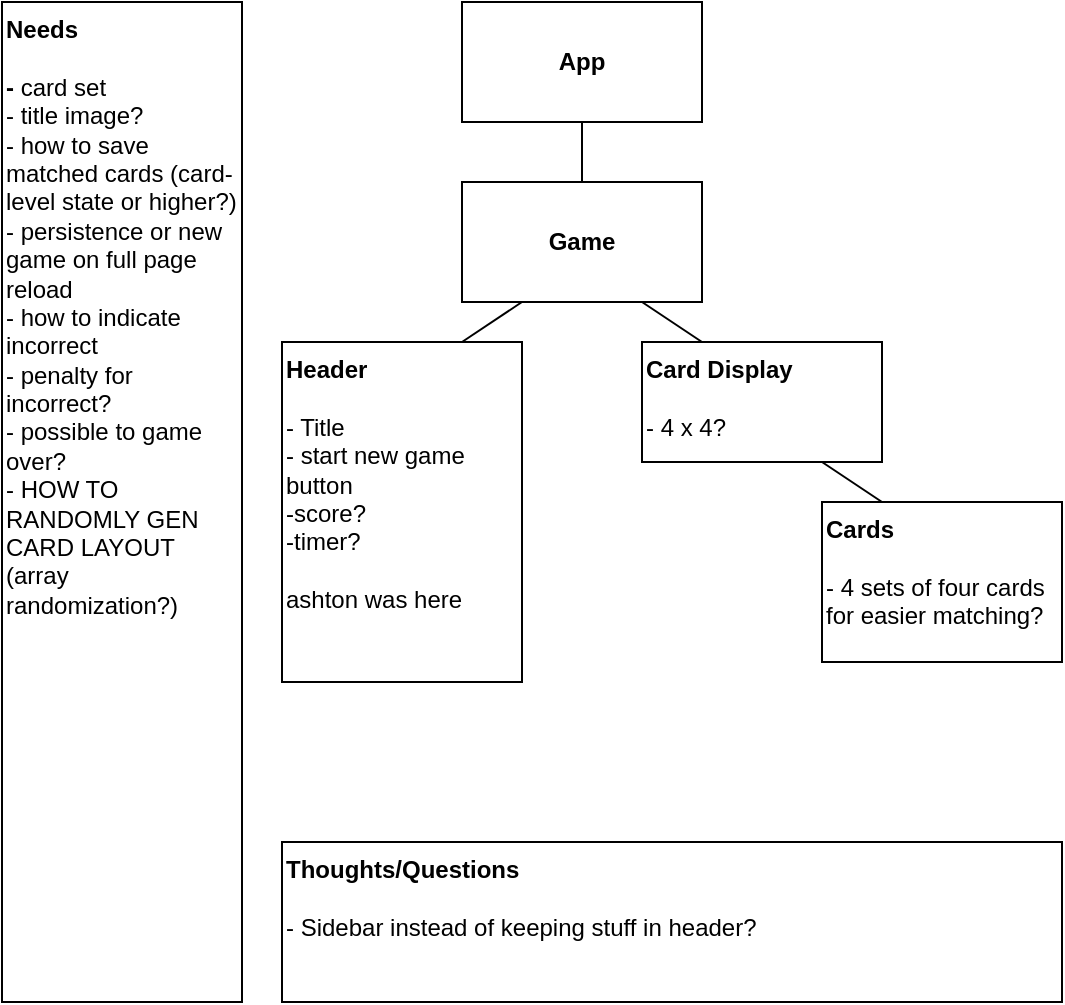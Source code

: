 <mxfile version="20.4.0" type="github" pages="3"><diagram id="ORDFwmXIXseVwWkwiaNf" name="React Tree"><mxGraphModel dx="786" dy="1042" grid="1" gridSize="10" guides="1" tooltips="1" connect="1" arrows="1" fold="1" page="1" pageScale="1" pageWidth="850" pageHeight="1100" math="0" shadow="0"><root><mxCell id="0"/><mxCell id="1" parent="0"/><mxCell id="QshrlUQndgBQl6B-oCbw-1" value="&lt;b&gt;Game&lt;/b&gt;" style="rounded=0;whiteSpace=wrap;html=1;" parent="1" vertex="1"><mxGeometry x="260" y="120" width="120" height="60" as="geometry"/></mxCell><mxCell id="QshrlUQndgBQl6B-oCbw-2" value="&lt;b&gt;Header&lt;/b&gt;&lt;br&gt;&lt;br&gt;- Title&lt;br&gt;- start new game button&lt;br&gt;-score?&lt;br&gt;-timer?&lt;br&gt;" style="rounded=0;whiteSpace=wrap;html=1;align=left;verticalAlign=top;" parent="1" vertex="1"><mxGeometry x="170" y="200" width="120" height="170" as="geometry"/></mxCell><mxCell id="QshrlUQndgBQl6B-oCbw-3" value="Card Display&lt;br&gt;&lt;br&gt;&lt;span style=&quot;font-weight: normal;&quot;&gt;- 4 x 4?&lt;/span&gt;" style="rounded=0;whiteSpace=wrap;html=1;verticalAlign=top;align=left;fontStyle=1" parent="1" vertex="1"><mxGeometry x="350" y="200" width="120" height="60" as="geometry"/></mxCell><mxCell id="QshrlUQndgBQl6B-oCbw-4" value="Cards&lt;br&gt;&lt;br&gt;&lt;span style=&quot;font-weight: normal;&quot;&gt;- 4 sets of four cards for easier matching?&lt;/span&gt;" style="rounded=0;whiteSpace=wrap;html=1;fontStyle=1;align=left;verticalAlign=top;" parent="1" vertex="1"><mxGeometry x="440" y="280" width="120" height="80" as="geometry"/></mxCell><mxCell id="QshrlUQndgBQl6B-oCbw-5" value="&lt;b&gt;Needs&lt;br&gt;&lt;br&gt;- &lt;/b&gt;card set&lt;br&gt;- title image?&lt;br&gt;- how to save&amp;nbsp; &amp;nbsp; &amp;nbsp; matched cards (card-level state or higher?)&lt;br&gt;- persistence or new game on full page reload" style="rounded=0;whiteSpace=wrap;html=1;align=left;verticalAlign=top;" parent="1" vertex="1"><mxGeometry x="30" y="200" width="120" height="330" as="geometry"/></mxCell><mxCell id="QshrlUQndgBQl6B-oCbw-6" value="" style="endArrow=none;html=1;rounded=0;entryX=0.25;entryY=1;entryDx=0;entryDy=0;exitX=0.75;exitY=0;exitDx=0;exitDy=0;" parent="1" source="QshrlUQndgBQl6B-oCbw-2" target="QshrlUQndgBQl6B-oCbw-1" edge="1"><mxGeometry width="50" height="50" relative="1" as="geometry"><mxPoint x="300" y="390" as="sourcePoint"/><mxPoint x="350" y="340" as="targetPoint"/></mxGeometry></mxCell><mxCell id="QshrlUQndgBQl6B-oCbw-7" value="" style="endArrow=none;html=1;rounded=0;entryX=0.75;entryY=1;entryDx=0;entryDy=0;exitX=0.25;exitY=0;exitDx=0;exitDy=0;" parent="1" source="QshrlUQndgBQl6B-oCbw-3" target="QshrlUQndgBQl6B-oCbw-1" edge="1"><mxGeometry width="50" height="50" relative="1" as="geometry"><mxPoint x="300" y="390" as="sourcePoint"/><mxPoint x="350" y="340" as="targetPoint"/></mxGeometry></mxCell><mxCell id="QshrlUQndgBQl6B-oCbw-8" value="" style="endArrow=none;html=1;rounded=0;entryX=0.75;entryY=1;entryDx=0;entryDy=0;exitX=0.25;exitY=0;exitDx=0;exitDy=0;" parent="1" source="QshrlUQndgBQl6B-oCbw-4" target="QshrlUQndgBQl6B-oCbw-3" edge="1"><mxGeometry width="50" height="50" relative="1" as="geometry"><mxPoint x="300" y="390" as="sourcePoint"/><mxPoint x="350" y="340" as="targetPoint"/></mxGeometry></mxCell><mxCell id="QshrlUQndgBQl6B-oCbw-9" value="&lt;b style=&quot;text-align: center;&quot;&gt;Thoughts/Questions&lt;/b&gt;&lt;br style=&quot;text-align: center;&quot;&gt;&lt;br style=&quot;text-align: center;&quot;&gt;&lt;span style=&quot;text-align: center;&quot;&gt;- Sidebar instead of keeping stuff in header?&lt;/span&gt;" style="rounded=0;whiteSpace=wrap;html=1;align=left;verticalAlign=top;" parent="1" vertex="1"><mxGeometry x="170" y="450" width="390" height="80" as="geometry"/></mxCell><mxCell id="QshrlUQndgBQl6B-oCbw-10" value="&lt;b&gt;Needs&lt;br&gt;&lt;br&gt;- &lt;/b&gt;card set&lt;br&gt;- title image?&lt;br&gt;- how to save&amp;nbsp; &amp;nbsp; &amp;nbsp; matched cards (card-level state or higher?)&lt;br&gt;- persistence or new game on full page reload&lt;br&gt;- how to indicate incorrect&lt;br&gt;- penalty for incorrect?&lt;br&gt;- possible to game over?&lt;br&gt;- HOW TO RANDOMLY GEN CARD LAYOUT (array randomization?)" style="rounded=0;whiteSpace=wrap;html=1;align=left;verticalAlign=top;" parent="1" vertex="1"><mxGeometry x="30" y="30" width="120" height="500" as="geometry"/></mxCell><mxCell id="QshrlUQndgBQl6B-oCbw-11" value="&lt;b&gt;Header&lt;/b&gt;&lt;br&gt;&lt;br&gt;- Title&lt;br&gt;- start new game button&lt;br&gt;-score?&lt;br&gt;&lt;div&gt;-timer?&lt;/div&gt;&lt;div&gt;&lt;br&gt;&lt;/div&gt;&lt;div&gt;ashton was here&lt;br&gt;&lt;/div&gt;" style="rounded=0;whiteSpace=wrap;html=1;align=left;verticalAlign=top;" parent="1" vertex="1"><mxGeometry x="170" y="200" width="120" height="170" as="geometry"/></mxCell><mxCell id="QshrlUQndgBQl6B-oCbw-12" value="Card Display&lt;br&gt;&lt;br&gt;&lt;span style=&quot;font-weight: normal;&quot;&gt;- 4 x 4?&lt;/span&gt;" style="rounded=0;whiteSpace=wrap;html=1;verticalAlign=top;align=left;fontStyle=1" parent="1" vertex="1"><mxGeometry x="350" y="200" width="120" height="60" as="geometry"/></mxCell><mxCell id="QshrlUQndgBQl6B-oCbw-13" value="Cards&lt;br&gt;&lt;br&gt;&lt;span style=&quot;font-weight: normal;&quot;&gt;- 4 sets of four cards for easier matching?&lt;/span&gt;" style="rounded=0;whiteSpace=wrap;html=1;fontStyle=1;align=left;verticalAlign=top;" parent="1" vertex="1"><mxGeometry x="440" y="280" width="120" height="80" as="geometry"/></mxCell><mxCell id="QshrlUQndgBQl6B-oCbw-14" value="App" style="rounded=0;whiteSpace=wrap;html=1;fontStyle=1" parent="1" vertex="1"><mxGeometry x="260" y="30" width="120" height="60" as="geometry"/></mxCell><mxCell id="QshrlUQndgBQl6B-oCbw-18" value="" style="endArrow=none;html=1;rounded=0;entryX=0.5;entryY=1;entryDx=0;entryDy=0;exitX=0.5;exitY=0;exitDx=0;exitDy=0;" parent="1" source="QshrlUQndgBQl6B-oCbw-1" target="QshrlUQndgBQl6B-oCbw-14" edge="1"><mxGeometry width="50" height="50" relative="1" as="geometry"><mxPoint x="290" y="300" as="sourcePoint"/><mxPoint x="340" y="250" as="targetPoint"/></mxGeometry></mxCell></root></mxGraphModel></diagram><diagram id="gKh1GBUfkM918t1arkbE" name="With Sidebar"><mxGraphModel dx="609" dy="581" grid="1" gridSize="10" guides="1" tooltips="1" connect="1" arrows="1" fold="1" page="1" pageScale="1" pageWidth="850" pageHeight="1100" math="0" shadow="0"><root><mxCell id="0"/><mxCell id="1" parent="0"/><mxCell id="NPfm01-MCwtwjnp802Ow-2" value="" style="rounded=0;whiteSpace=wrap;html=1;fillColor=#FFF2CC;" vertex="1" parent="1"><mxGeometry x="40" y="40" width="560" height="520" as="geometry"/></mxCell><mxCell id="NPfm01-MCwtwjnp802Ow-3" value="" style="rounded=0;whiteSpace=wrap;html=1;fillColor=#D5E8D4;strokeColor=#000000;" vertex="1" parent="1"><mxGeometry x="170" y="140" width="430" height="420" as="geometry"/></mxCell><mxCell id="NPfm01-MCwtwjnp802Ow-4" value="" style="rounded=0;whiteSpace=wrap;html=1;fillColor=#F5F5F5;fontColor=#333333;strokeColor=#666666;" vertex="1" parent="1"><mxGeometry x="40" y="140" width="130" height="420" as="geometry"/></mxCell><mxCell id="NPfm01-MCwtwjnp802Ow-64" value="" style="rounded=0;whiteSpace=wrap;html=1;fillColor=#990000;" vertex="1" parent="1"><mxGeometry x="485" y="270" width="60" height="70" as="geometry"/></mxCell><mxCell id="NPfm01-MCwtwjnp802Ow-65" value="" style="rounded=0;whiteSpace=wrap;html=1;fillColor=#CCCC00;" vertex="1" parent="1"><mxGeometry x="395" y="360" width="60" height="70" as="geometry"/></mxCell><mxCell id="NPfm01-MCwtwjnp802Ow-66" value="" style="rounded=0;whiteSpace=wrap;html=1;fillColor=#006600;" vertex="1" parent="1"><mxGeometry x="485" y="360" width="60" height="70" as="geometry"/></mxCell><mxCell id="NPfm01-MCwtwjnp802Ow-67" value="" style="rounded=0;whiteSpace=wrap;html=1;fillColor=#CCCC00;" vertex="1" parent="1"><mxGeometry x="215" y="460" width="60" height="70" as="geometry"/></mxCell><mxCell id="NPfm01-MCwtwjnp802Ow-68" value="" style="rounded=0;whiteSpace=wrap;html=1;fillColor=#006600;" vertex="1" parent="1"><mxGeometry x="305" y="460" width="60" height="70" as="geometry"/></mxCell><mxCell id="NPfm01-MCwtwjnp802Ow-69" value="" style="rounded=0;whiteSpace=wrap;html=1;fillColor=#990000;" vertex="1" parent="1"><mxGeometry x="395" y="460" width="60" height="70" as="geometry"/></mxCell><mxCell id="NPfm01-MCwtwjnp802Ow-70" value="" style="rounded=0;whiteSpace=wrap;html=1;fillColor=#990000;" vertex="1" parent="1"><mxGeometry x="485" y="460" width="60" height="70" as="geometry"/></mxCell><mxCell id="NPfm01-MCwtwjnp802Ow-71" value="" style="rounded=0;whiteSpace=wrap;html=1;fillColor=#000099;" vertex="1" parent="1"><mxGeometry x="215" y="360" width="60" height="70" as="geometry"/></mxCell><mxCell id="NPfm01-MCwtwjnp802Ow-72" value="" style="rounded=0;whiteSpace=wrap;html=1;fillColor=#006600;" vertex="1" parent="1"><mxGeometry x="215" y="270" width="60" height="70" as="geometry"/></mxCell><mxCell id="NPfm01-MCwtwjnp802Ow-73" value="" style="rounded=0;whiteSpace=wrap;html=1;fillColor=#990000;" vertex="1" parent="1"><mxGeometry x="215" y="180" width="60" height="70" as="geometry"/></mxCell><mxCell id="NPfm01-MCwtwjnp802Ow-74" value="" style="rounded=0;whiteSpace=wrap;html=1;fillColor=#000099;" vertex="1" parent="1"><mxGeometry x="305" y="180" width="60" height="70" as="geometry"/></mxCell><mxCell id="NPfm01-MCwtwjnp802Ow-75" value="" style="rounded=0;whiteSpace=wrap;html=1;fillColor=#CCCC00;" vertex="1" parent="1"><mxGeometry x="305" y="270" width="60" height="70" as="geometry"/></mxCell><mxCell id="NPfm01-MCwtwjnp802Ow-76" value="" style="rounded=0;whiteSpace=wrap;html=1;fillColor=#000099;" vertex="1" parent="1"><mxGeometry x="305" y="360" width="60" height="70" as="geometry"/></mxCell><mxCell id="NPfm01-MCwtwjnp802Ow-77" value="" style="rounded=0;whiteSpace=wrap;html=1;fillColor=#006600;" vertex="1" parent="1"><mxGeometry x="395" y="270" width="60" height="70" as="geometry"/></mxCell><mxCell id="NPfm01-MCwtwjnp802Ow-78" value="" style="rounded=0;whiteSpace=wrap;html=1;fillColor=#CCCC00;" vertex="1" parent="1"><mxGeometry x="395" y="180" width="60" height="70" as="geometry"/></mxCell><mxCell id="NPfm01-MCwtwjnp802Ow-79" value="" style="rounded=0;whiteSpace=wrap;html=1;fillColor=#000099;" vertex="1" parent="1"><mxGeometry x="485" y="180" width="60" height="70" as="geometry"/></mxCell><mxCell id="NPfm01-MCwtwjnp802Ow-86" value="" style="shape=switch;whiteSpace=wrap;html=1;" vertex="1" parent="1"><mxGeometry x="310" y="275" width="50" height="60" as="geometry"/></mxCell><mxCell id="NPfm01-MCwtwjnp802Ow-87" value="" style="shape=switch;whiteSpace=wrap;html=1;" vertex="1" parent="1"><mxGeometry x="400" y="365" width="50" height="60" as="geometry"/></mxCell><mxCell id="NPfm01-MCwtwjnp802Ow-88" value="" style="shape=switch;whiteSpace=wrap;html=1;" vertex="1" parent="1"><mxGeometry x="400" y="185" width="50" height="60" as="geometry"/></mxCell><mxCell id="NPfm01-MCwtwjnp802Ow-89" value="" style="shape=switch;whiteSpace=wrap;html=1;" vertex="1" parent="1"><mxGeometry x="220" y="465" width="50" height="60" as="geometry"/></mxCell><mxCell id="NPfm01-MCwtwjnp802Ow-90" value="" style="shape=sumEllipse;perimeter=ellipsePerimeter;whiteSpace=wrap;html=1;backgroundOutline=1;" vertex="1" parent="1"><mxGeometry x="222.5" y="280" width="45" height="50" as="geometry"/></mxCell><mxCell id="NPfm01-MCwtwjnp802Ow-91" value="" style="shape=sumEllipse;perimeter=ellipsePerimeter;whiteSpace=wrap;html=1;backgroundOutline=1;" vertex="1" parent="1"><mxGeometry x="403" y="280" width="45" height="50" as="geometry"/></mxCell><mxCell id="NPfm01-MCwtwjnp802Ow-92" value="" style="shape=sumEllipse;perimeter=ellipsePerimeter;whiteSpace=wrap;html=1;backgroundOutline=1;" vertex="1" parent="1"><mxGeometry x="492.5" y="370" width="45" height="50" as="geometry"/></mxCell><mxCell id="NPfm01-MCwtwjnp802Ow-93" value="" style="shape=sumEllipse;perimeter=ellipsePerimeter;whiteSpace=wrap;html=1;backgroundOutline=1;" vertex="1" parent="1"><mxGeometry x="312.5" y="470" width="45" height="50" as="geometry"/></mxCell><mxCell id="NPfm01-MCwtwjnp802Ow-94" value="" style="shape=collate;whiteSpace=wrap;html=1;" vertex="1" parent="1"><mxGeometry x="220" y="370" width="50" height="50" as="geometry"/></mxCell><mxCell id="NPfm01-MCwtwjnp802Ow-95" value="" style="shape=collate;whiteSpace=wrap;html=1;" vertex="1" parent="1"><mxGeometry x="310" y="370" width="50" height="50" as="geometry"/></mxCell><mxCell id="NPfm01-MCwtwjnp802Ow-96" value="" style="shape=collate;whiteSpace=wrap;html=1;" vertex="1" parent="1"><mxGeometry x="490" y="190" width="50" height="50" as="geometry"/></mxCell><mxCell id="NPfm01-MCwtwjnp802Ow-97" value="" style="shape=collate;whiteSpace=wrap;html=1;" vertex="1" parent="1"><mxGeometry x="310" y="190" width="50" height="50" as="geometry"/></mxCell><mxCell id="NPfm01-MCwtwjnp802Ow-101" value="" style="shape=sortShape;perimeter=rhombusPerimeter;whiteSpace=wrap;html=1;" vertex="1" parent="1"><mxGeometry x="220" y="190" width="50" height="50" as="geometry"/></mxCell><mxCell id="NPfm01-MCwtwjnp802Ow-102" value="" style="shape=sortShape;perimeter=rhombusPerimeter;whiteSpace=wrap;html=1;" vertex="1" parent="1"><mxGeometry x="490" y="280" width="50" height="50" as="geometry"/></mxCell><mxCell id="NPfm01-MCwtwjnp802Ow-103" value="" style="shape=sortShape;perimeter=rhombusPerimeter;whiteSpace=wrap;html=1;" vertex="1" parent="1"><mxGeometry x="400" y="470" width="50" height="50" as="geometry"/></mxCell><mxCell id="NPfm01-MCwtwjnp802Ow-104" value="" style="shape=sortShape;perimeter=rhombusPerimeter;whiteSpace=wrap;html=1;" vertex="1" parent="1"><mxGeometry x="490" y="470" width="50" height="50" as="geometry"/></mxCell><mxCell id="NPfm01-MCwtwjnp802Ow-105" value="New Game" style="rounded=0;whiteSpace=wrap;html=1;" vertex="1" parent="1"><mxGeometry x="50" y="160" width="110" height="30" as="geometry"/></mxCell><mxCell id="NPfm01-MCwtwjnp802Ow-106" value="Guesses Remaining:&lt;br&gt;&lt;font style=&quot;font-size: 30px;&quot;&gt;10&lt;/font&gt;&lt;br style=&quot;font-size: 13px;&quot;&gt;" style="rounded=0;whiteSpace=wrap;html=1;strokeColor=#666666;fillColor=#FFFFFF;fontColor=#333333;" vertex="1" parent="1"><mxGeometry x="50" y="205" width="110" height="70" as="geometry"/></mxCell><mxCell id="NPfm01-MCwtwjnp802Ow-107" value="Successful Matches:&lt;br&gt;&lt;span style=&quot;font-size: 30px;&quot;&gt;4&lt;/span&gt;" style="rounded=0;whiteSpace=wrap;html=1;strokeColor=#666666;fillColor=#FFFFFF;fontColor=#333333;" vertex="1" parent="1"><mxGeometry x="50" y="290" width="110" height="70" as="geometry"/></mxCell><mxCell id="fKlzc5rqujV6vxztimOb-1" value="TITLE CARD" style="rounded=0;whiteSpace=wrap;html=1;fontSize=30;strokeColor=default;fontColor=#FFFFFF;labelBackgroundColor=none;fillColor=#000000;" vertex="1" parent="1"><mxGeometry x="140" y="60" width="360" height="60" as="geometry"/></mxCell><mxCell id="AhsB2xiPF0TNpX9iDpG3-1" value="&lt;font style=&quot;font-size: 12px;&quot;&gt;&lt;b&gt;Stretch Goal: &lt;/b&gt;&lt;br&gt;Image that changes depending on how you're doing&lt;/font&gt;" style="rounded=0;whiteSpace=wrap;html=1;fontSize=30;" vertex="1" parent="1"><mxGeometry x="50" y="370" width="110" height="170" as="geometry"/></mxCell></root></mxGraphModel></diagram><diagram name="No Sidebar" id="vOOl92_Kdoa0M2aA8kEr"><mxGraphModel dx="609" dy="581" grid="1" gridSize="10" guides="1" tooltips="1" connect="1" arrows="1" fold="1" page="1" pageScale="1" pageWidth="850" pageHeight="1100" math="0" shadow="0"><root><mxCell id="YV9wMyuCaJbIGXXQ3OPq-0"/><mxCell id="YV9wMyuCaJbIGXXQ3OPq-1" parent="YV9wMyuCaJbIGXXQ3OPq-0"/><mxCell id="YV9wMyuCaJbIGXXQ3OPq-2" value="" style="rounded=0;whiteSpace=wrap;html=1;fillColor=#FFF2CC;" vertex="1" parent="YV9wMyuCaJbIGXXQ3OPq-1"><mxGeometry x="40" y="40" width="560" height="100" as="geometry"/></mxCell><mxCell id="YV9wMyuCaJbIGXXQ3OPq-3" value="" style="rounded=0;whiteSpace=wrap;html=1;fillColor=#D5E8D4;" vertex="1" parent="YV9wMyuCaJbIGXXQ3OPq-1"><mxGeometry x="40" y="140" width="560" height="420" as="geometry"/></mxCell><mxCell id="YV9wMyuCaJbIGXXQ3OPq-5" value="" style="rounded=0;whiteSpace=wrap;html=1;fillColor=#990000;" vertex="1" parent="YV9wMyuCaJbIGXXQ3OPq-1"><mxGeometry x="430" y="265" width="60" height="70" as="geometry"/></mxCell><mxCell id="YV9wMyuCaJbIGXXQ3OPq-6" value="" style="rounded=0;whiteSpace=wrap;html=1;fillColor=#CCCC00;" vertex="1" parent="YV9wMyuCaJbIGXXQ3OPq-1"><mxGeometry x="340" y="355" width="60" height="70" as="geometry"/></mxCell><mxCell id="YV9wMyuCaJbIGXXQ3OPq-7" value="" style="rounded=0;whiteSpace=wrap;html=1;fillColor=#006600;" vertex="1" parent="YV9wMyuCaJbIGXXQ3OPq-1"><mxGeometry x="430" y="355" width="60" height="70" as="geometry"/></mxCell><mxCell id="YV9wMyuCaJbIGXXQ3OPq-8" value="" style="rounded=0;whiteSpace=wrap;html=1;fillColor=#CCCC00;" vertex="1" parent="YV9wMyuCaJbIGXXQ3OPq-1"><mxGeometry x="160" y="455" width="60" height="70" as="geometry"/></mxCell><mxCell id="YV9wMyuCaJbIGXXQ3OPq-9" value="" style="rounded=0;whiteSpace=wrap;html=1;fillColor=#006600;" vertex="1" parent="YV9wMyuCaJbIGXXQ3OPq-1"><mxGeometry x="250" y="455" width="60" height="70" as="geometry"/></mxCell><mxCell id="YV9wMyuCaJbIGXXQ3OPq-10" value="" style="rounded=0;whiteSpace=wrap;html=1;fillColor=#990000;" vertex="1" parent="YV9wMyuCaJbIGXXQ3OPq-1"><mxGeometry x="340" y="455" width="60" height="70" as="geometry"/></mxCell><mxCell id="YV9wMyuCaJbIGXXQ3OPq-11" value="" style="rounded=0;whiteSpace=wrap;html=1;fillColor=#990000;" vertex="1" parent="YV9wMyuCaJbIGXXQ3OPq-1"><mxGeometry x="430" y="455" width="60" height="70" as="geometry"/></mxCell><mxCell id="YV9wMyuCaJbIGXXQ3OPq-12" value="" style="rounded=0;whiteSpace=wrap;html=1;fillColor=#000099;" vertex="1" parent="YV9wMyuCaJbIGXXQ3OPq-1"><mxGeometry x="160" y="355" width="60" height="70" as="geometry"/></mxCell><mxCell id="YV9wMyuCaJbIGXXQ3OPq-13" value="" style="rounded=0;whiteSpace=wrap;html=1;fillColor=#006600;" vertex="1" parent="YV9wMyuCaJbIGXXQ3OPq-1"><mxGeometry x="160" y="265" width="60" height="70" as="geometry"/></mxCell><mxCell id="YV9wMyuCaJbIGXXQ3OPq-14" value="" style="rounded=0;whiteSpace=wrap;html=1;fillColor=#990000;" vertex="1" parent="YV9wMyuCaJbIGXXQ3OPq-1"><mxGeometry x="160" y="175" width="60" height="70" as="geometry"/></mxCell><mxCell id="YV9wMyuCaJbIGXXQ3OPq-15" value="" style="rounded=0;whiteSpace=wrap;html=1;fillColor=#000099;" vertex="1" parent="YV9wMyuCaJbIGXXQ3OPq-1"><mxGeometry x="250" y="175" width="60" height="70" as="geometry"/></mxCell><mxCell id="YV9wMyuCaJbIGXXQ3OPq-16" value="" style="rounded=0;whiteSpace=wrap;html=1;fillColor=#CCCC00;" vertex="1" parent="YV9wMyuCaJbIGXXQ3OPq-1"><mxGeometry x="250" y="265" width="60" height="70" as="geometry"/></mxCell><mxCell id="YV9wMyuCaJbIGXXQ3OPq-17" value="" style="rounded=0;whiteSpace=wrap;html=1;fillColor=#000099;" vertex="1" parent="YV9wMyuCaJbIGXXQ3OPq-1"><mxGeometry x="250" y="355" width="60" height="70" as="geometry"/></mxCell><mxCell id="YV9wMyuCaJbIGXXQ3OPq-18" value="" style="rounded=0;whiteSpace=wrap;html=1;fillColor=#006600;" vertex="1" parent="YV9wMyuCaJbIGXXQ3OPq-1"><mxGeometry x="340" y="265" width="60" height="70" as="geometry"/></mxCell><mxCell id="YV9wMyuCaJbIGXXQ3OPq-19" value="" style="rounded=0;whiteSpace=wrap;html=1;fillColor=#CCCC00;" vertex="1" parent="YV9wMyuCaJbIGXXQ3OPq-1"><mxGeometry x="340" y="175" width="60" height="70" as="geometry"/></mxCell><mxCell id="YV9wMyuCaJbIGXXQ3OPq-20" value="" style="rounded=0;whiteSpace=wrap;html=1;strokeColor=#000099;fillColor=#000099;" vertex="1" parent="YV9wMyuCaJbIGXXQ3OPq-1"><mxGeometry x="430" y="175" width="60" height="70" as="geometry"/></mxCell><mxCell id="YV9wMyuCaJbIGXXQ3OPq-21" value="" style="shape=switch;whiteSpace=wrap;html=1;" vertex="1" parent="YV9wMyuCaJbIGXXQ3OPq-1"><mxGeometry x="255" y="270" width="50" height="60" as="geometry"/></mxCell><mxCell id="YV9wMyuCaJbIGXXQ3OPq-22" value="" style="shape=switch;whiteSpace=wrap;html=1;" vertex="1" parent="YV9wMyuCaJbIGXXQ3OPq-1"><mxGeometry x="345" y="360" width="50" height="60" as="geometry"/></mxCell><mxCell id="YV9wMyuCaJbIGXXQ3OPq-23" value="" style="shape=switch;whiteSpace=wrap;html=1;" vertex="1" parent="YV9wMyuCaJbIGXXQ3OPq-1"><mxGeometry x="345" y="180" width="50" height="60" as="geometry"/></mxCell><mxCell id="YV9wMyuCaJbIGXXQ3OPq-24" value="" style="shape=switch;whiteSpace=wrap;html=1;" vertex="1" parent="YV9wMyuCaJbIGXXQ3OPq-1"><mxGeometry x="165" y="460" width="50" height="60" as="geometry"/></mxCell><mxCell id="YV9wMyuCaJbIGXXQ3OPq-25" value="" style="shape=sumEllipse;perimeter=ellipsePerimeter;whiteSpace=wrap;html=1;backgroundOutline=1;" vertex="1" parent="YV9wMyuCaJbIGXXQ3OPq-1"><mxGeometry x="167.5" y="275" width="45" height="50" as="geometry"/></mxCell><mxCell id="YV9wMyuCaJbIGXXQ3OPq-26" value="" style="shape=sumEllipse;perimeter=ellipsePerimeter;whiteSpace=wrap;html=1;backgroundOutline=1;" vertex="1" parent="YV9wMyuCaJbIGXXQ3OPq-1"><mxGeometry x="348" y="275" width="45" height="50" as="geometry"/></mxCell><mxCell id="YV9wMyuCaJbIGXXQ3OPq-27" value="" style="shape=sumEllipse;perimeter=ellipsePerimeter;whiteSpace=wrap;html=1;backgroundOutline=1;" vertex="1" parent="YV9wMyuCaJbIGXXQ3OPq-1"><mxGeometry x="437.5" y="365" width="45" height="50" as="geometry"/></mxCell><mxCell id="YV9wMyuCaJbIGXXQ3OPq-28" value="" style="shape=sumEllipse;perimeter=ellipsePerimeter;whiteSpace=wrap;html=1;backgroundOutline=1;" vertex="1" parent="YV9wMyuCaJbIGXXQ3OPq-1"><mxGeometry x="257.5" y="465" width="45" height="50" as="geometry"/></mxCell><mxCell id="YV9wMyuCaJbIGXXQ3OPq-29" value="" style="shape=collate;whiteSpace=wrap;html=1;" vertex="1" parent="YV9wMyuCaJbIGXXQ3OPq-1"><mxGeometry x="165" y="365" width="50" height="50" as="geometry"/></mxCell><mxCell id="YV9wMyuCaJbIGXXQ3OPq-30" value="" style="shape=collate;whiteSpace=wrap;html=1;" vertex="1" parent="YV9wMyuCaJbIGXXQ3OPq-1"><mxGeometry x="255" y="365" width="50" height="50" as="geometry"/></mxCell><mxCell id="YV9wMyuCaJbIGXXQ3OPq-31" value="" style="shape=collate;whiteSpace=wrap;html=1;" vertex="1" parent="YV9wMyuCaJbIGXXQ3OPq-1"><mxGeometry x="435" y="185" width="50" height="50" as="geometry"/></mxCell><mxCell id="YV9wMyuCaJbIGXXQ3OPq-32" value="" style="shape=collate;whiteSpace=wrap;html=1;" vertex="1" parent="YV9wMyuCaJbIGXXQ3OPq-1"><mxGeometry x="255" y="185" width="50" height="50" as="geometry"/></mxCell><mxCell id="YV9wMyuCaJbIGXXQ3OPq-33" value="" style="shape=sortShape;perimeter=rhombusPerimeter;whiteSpace=wrap;html=1;" vertex="1" parent="YV9wMyuCaJbIGXXQ3OPq-1"><mxGeometry x="165" y="185" width="50" height="50" as="geometry"/></mxCell><mxCell id="YV9wMyuCaJbIGXXQ3OPq-34" value="" style="shape=sortShape;perimeter=rhombusPerimeter;whiteSpace=wrap;html=1;" vertex="1" parent="YV9wMyuCaJbIGXXQ3OPq-1"><mxGeometry x="435" y="275" width="50" height="50" as="geometry"/></mxCell><mxCell id="YV9wMyuCaJbIGXXQ3OPq-35" value="" style="shape=sortShape;perimeter=rhombusPerimeter;whiteSpace=wrap;html=1;" vertex="1" parent="YV9wMyuCaJbIGXXQ3OPq-1"><mxGeometry x="345" y="465" width="50" height="50" as="geometry"/></mxCell><mxCell id="YV9wMyuCaJbIGXXQ3OPq-36" value="" style="shape=sortShape;perimeter=rhombusPerimeter;whiteSpace=wrap;html=1;" vertex="1" parent="YV9wMyuCaJbIGXXQ3OPq-1"><mxGeometry x="435" y="465" width="50" height="50" as="geometry"/></mxCell><mxCell id="YV9wMyuCaJbIGXXQ3OPq-37" value="New Game" style="rounded=0;whiteSpace=wrap;html=1;" vertex="1" parent="YV9wMyuCaJbIGXXQ3OPq-1"><mxGeometry x="540" y="50" width="50" height="80" as="geometry"/></mxCell><mxCell id="YV9wMyuCaJbIGXXQ3OPq-38" value="Guesses Remaining:&lt;br&gt;&lt;font style=&quot;font-size: 30px;&quot;&gt;10&lt;/font&gt;&lt;br style=&quot;font-size: 13px;&quot;&gt;" style="rounded=0;whiteSpace=wrap;html=1;strokeColor=default;fillColor=#F5F5F5;" vertex="1" parent="YV9wMyuCaJbIGXXQ3OPq-1"><mxGeometry x="330" y="50" width="90" height="80" as="geometry"/></mxCell><mxCell id="YV9wMyuCaJbIGXXQ3OPq-39" value="Successful Matches:&lt;br&gt;&lt;span style=&quot;font-size: 30px;&quot;&gt;4&lt;/span&gt;" style="rounded=0;whiteSpace=wrap;html=1;strokeColor=default;fillColor=#F5F5F5;" vertex="1" parent="YV9wMyuCaJbIGXXQ3OPq-1"><mxGeometry x="440" y="50" width="90" height="80" as="geometry"/></mxCell><mxCell id="my08cU1vVPdidqta6576-2" value="TITLE CARD" style="rounded=0;whiteSpace=wrap;html=1;fontSize=30;strokeColor=none;fillColor=#000000;fontColor=#FFFFFF;" vertex="1" parent="YV9wMyuCaJbIGXXQ3OPq-1"><mxGeometry x="80" y="60" width="230" height="60" as="geometry"/></mxCell></root></mxGraphModel></diagram></mxfile>